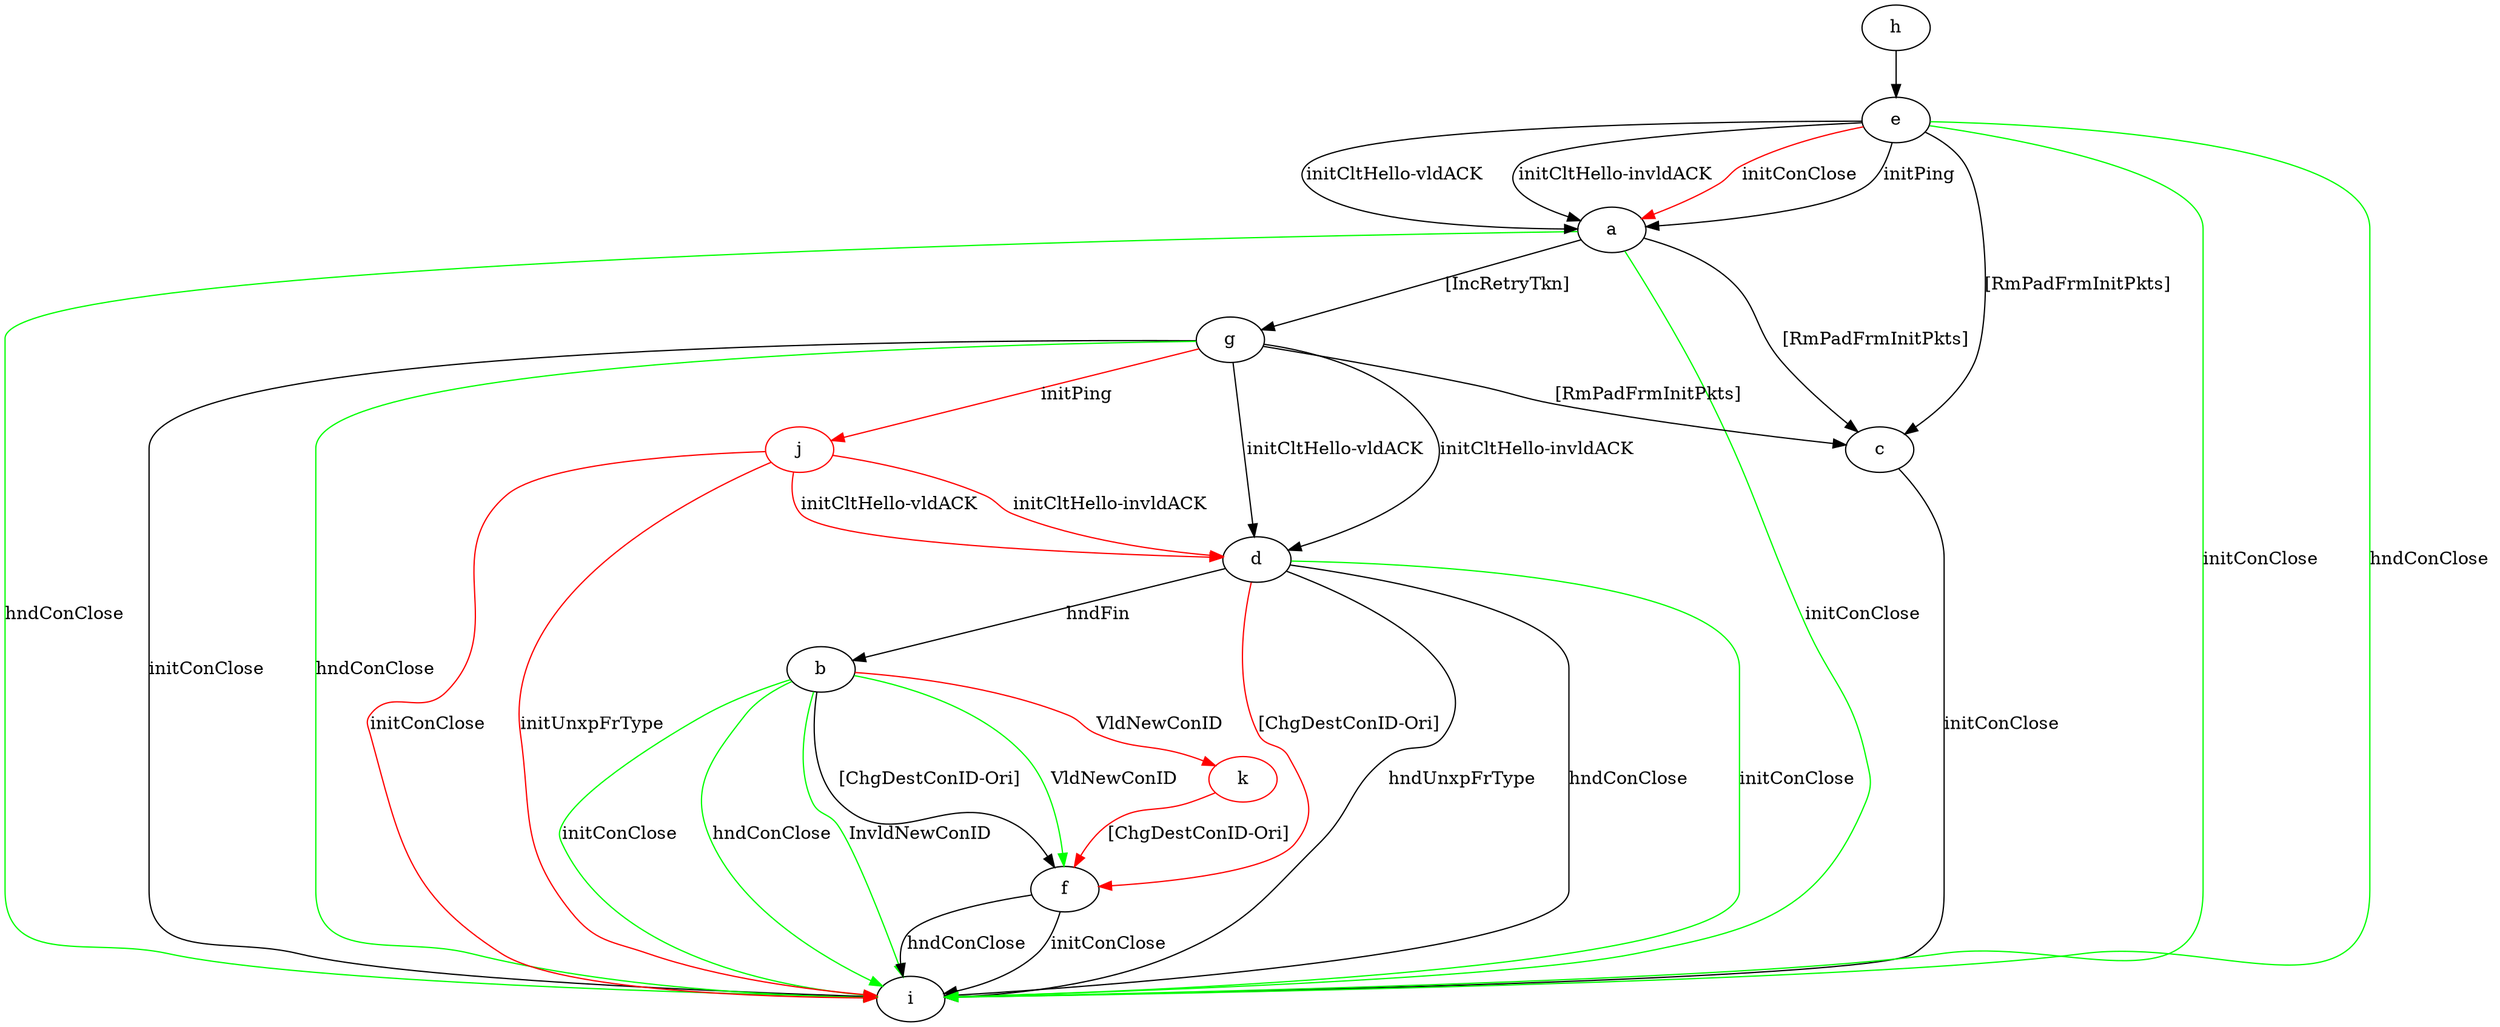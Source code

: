 digraph "" {
	a -> c	[key=0,
		label="[RmPadFrmInitPkts] "];
	a -> g	[key=0,
		label="[IncRetryTkn] "];
	a -> i	[key=0,
		color=green,
		label="initConClose "];
	a -> i	[key=1,
		color=green,
		label="hndConClose "];
	b -> f	[key=0,
		label="[ChgDestConID-Ori] "];
	b -> f	[key=1,
		color=green,
		label="VldNewConID "];
	b -> i	[key=0,
		color=green,
		label="initConClose "];
	b -> i	[key=1,
		color=green,
		label="hndConClose "];
	b -> i	[key=2,
		color=green,
		label="InvldNewConID "];
	k	[color=red];
	b -> k	[key=0,
		color=red,
		label="VldNewConID "];
	c -> i	[key=0,
		label="initConClose "];
	d -> b	[key=0,
		label="hndFin "];
	d -> f	[key=0,
		color=red,
		label="[ChgDestConID-Ori] "];
	d -> i	[key=0,
		label="hndUnxpFrType "];
	d -> i	[key=1,
		label="hndConClose "];
	d -> i	[key=2,
		color=green,
		label="initConClose "];
	e -> a	[key=0,
		label="initPing "];
	e -> a	[key=1,
		label="initCltHello-vldACK "];
	e -> a	[key=2,
		label="initCltHello-invldACK "];
	e -> a	[key=3,
		color=red,
		label="initConClose "];
	e -> c	[key=0,
		label="[RmPadFrmInitPkts] "];
	e -> i	[key=0,
		color=green,
		label="initConClose "];
	e -> i	[key=1,
		color=green,
		label="hndConClose "];
	f -> i	[key=0,
		label="initConClose "];
	f -> i	[key=1,
		label="hndConClose "];
	g -> c	[key=0,
		label="[RmPadFrmInitPkts] "];
	g -> d	[key=0,
		label="initCltHello-vldACK "];
	g -> d	[key=1,
		label="initCltHello-invldACK "];
	g -> i	[key=0,
		label="initConClose "];
	g -> i	[key=1,
		color=green,
		label="hndConClose "];
	j	[color=red];
	g -> j	[key=0,
		color=red,
		label="initPing "];
	h -> e	[key=0];
	j -> d	[key=0,
		color=red,
		label="initCltHello-vldACK "];
	j -> d	[key=1,
		color=red,
		label="initCltHello-invldACK "];
	j -> i	[key=0,
		color=red,
		label="initConClose "];
	j -> i	[key=1,
		color=red,
		label="initUnxpFrType "];
	k -> f	[key=0,
		color=red,
		label="[ChgDestConID-Ori] "];
}
